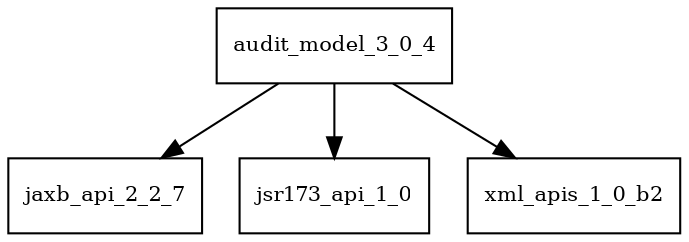 digraph audit_model_3_0_4_dependencies {
  node [shape = box, fontsize=10.0];
  audit_model_3_0_4 -> jaxb_api_2_2_7;
  audit_model_3_0_4 -> jsr173_api_1_0;
  audit_model_3_0_4 -> xml_apis_1_0_b2;
}
